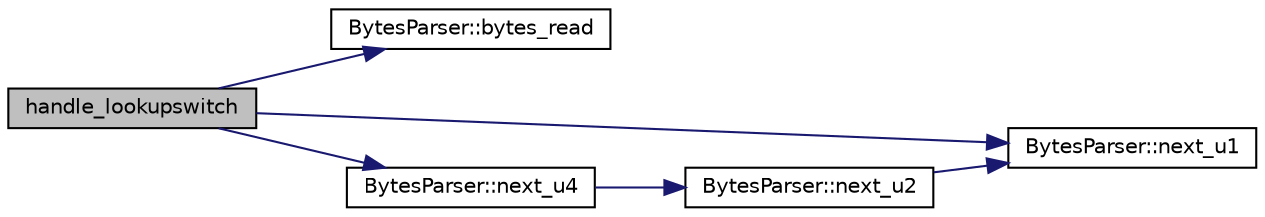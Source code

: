 digraph "handle_lookupswitch"
{
  bgcolor="transparent";
  edge [fontname="Helvetica",fontsize="10",labelfontname="Helvetica",labelfontsize="10"];
  node [fontname="Helvetica",fontsize="10",shape=record];
  rankdir="LR";
  Node0 [label="handle_lookupswitch",height=0.2,width=0.4,color="black", fillcolor="grey75", style="filled", fontcolor="black"];
  Node0 -> Node1 [color="midnightblue",fontsize="10",style="solid",fontname="Helvetica"];
  Node1 [label="BytesParser::bytes_read",height=0.2,width=0.4,color="black",URL="$classBytesParser.html#a37f2e2e19b23ba08982241c7ed53b43a",tooltip="Returns how many bytes have been parsed so far. "];
  Node0 -> Node2 [color="midnightblue",fontsize="10",style="solid",fontname="Helvetica"];
  Node2 [label="BytesParser::next_u1",height=0.2,width=0.4,color="black",URL="$classBytesParser.html#a18a5ff71458418a33c99d301ecc37579",tooltip="Consumes and returns the next unsigned char, in network order. "];
  Node0 -> Node3 [color="midnightblue",fontsize="10",style="solid",fontname="Helvetica"];
  Node3 [label="BytesParser::next_u4",height=0.2,width=0.4,color="black",URL="$classBytesParser.html#a1023beb9a406a24c4080c95fbe8fd884",tooltip="Consumes and returns the next unsigned int, in network order. "];
  Node3 -> Node4 [color="midnightblue",fontsize="10",style="solid",fontname="Helvetica"];
  Node4 [label="BytesParser::next_u2",height=0.2,width=0.4,color="black",URL="$classBytesParser.html#a8c1d8a37eabff268351e38706a78ce2a",tooltip="Consumes and returns the next unsigned short, in network order. "];
  Node4 -> Node2 [color="midnightblue",fontsize="10",style="solid",fontname="Helvetica"];
}
